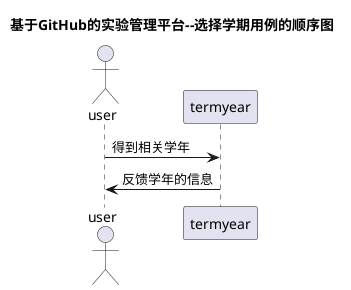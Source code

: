@startuml
title 基于GitHub的实验管理平台--选择学期用例的顺序图
actor user
user -> termyear:得到相关学年
termyear->user:反馈学年的信息

@enduml